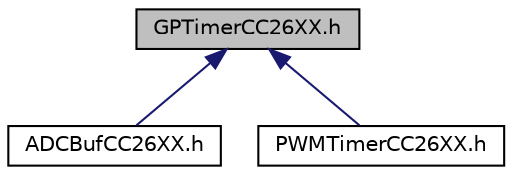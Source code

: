 digraph "GPTimerCC26XX.h"
{
  edge [fontname="Helvetica",fontsize="10",labelfontname="Helvetica",labelfontsize="10"];
  node [fontname="Helvetica",fontsize="10",shape=record];
  Node1 [label="GPTimerCC26XX.h",height=0.2,width=0.4,color="black", fillcolor="grey75", style="filled", fontcolor="black"];
  Node1 -> Node2 [dir="back",color="midnightblue",fontsize="10",style="solid",fontname="Helvetica"];
  Node2 [label="ADCBufCC26XX.h",height=0.2,width=0.4,color="black", fillcolor="white", style="filled",URL="$_a_d_c_buf_c_c26_x_x_8h.html",tooltip="ADCBuf driver implementation for a CC26XX analog-to-digital converter. "];
  Node1 -> Node3 [dir="back",color="midnightblue",fontsize="10",style="solid",fontname="Helvetica"];
  Node3 [label="PWMTimerCC26XX.h",height=0.2,width=0.4,color="black", fillcolor="white", style="filled",URL="$_p_w_m_timer_c_c26_x_x_8h.html",tooltip="PWM driver implementation for CC26XX/CC13XX. "];
}
